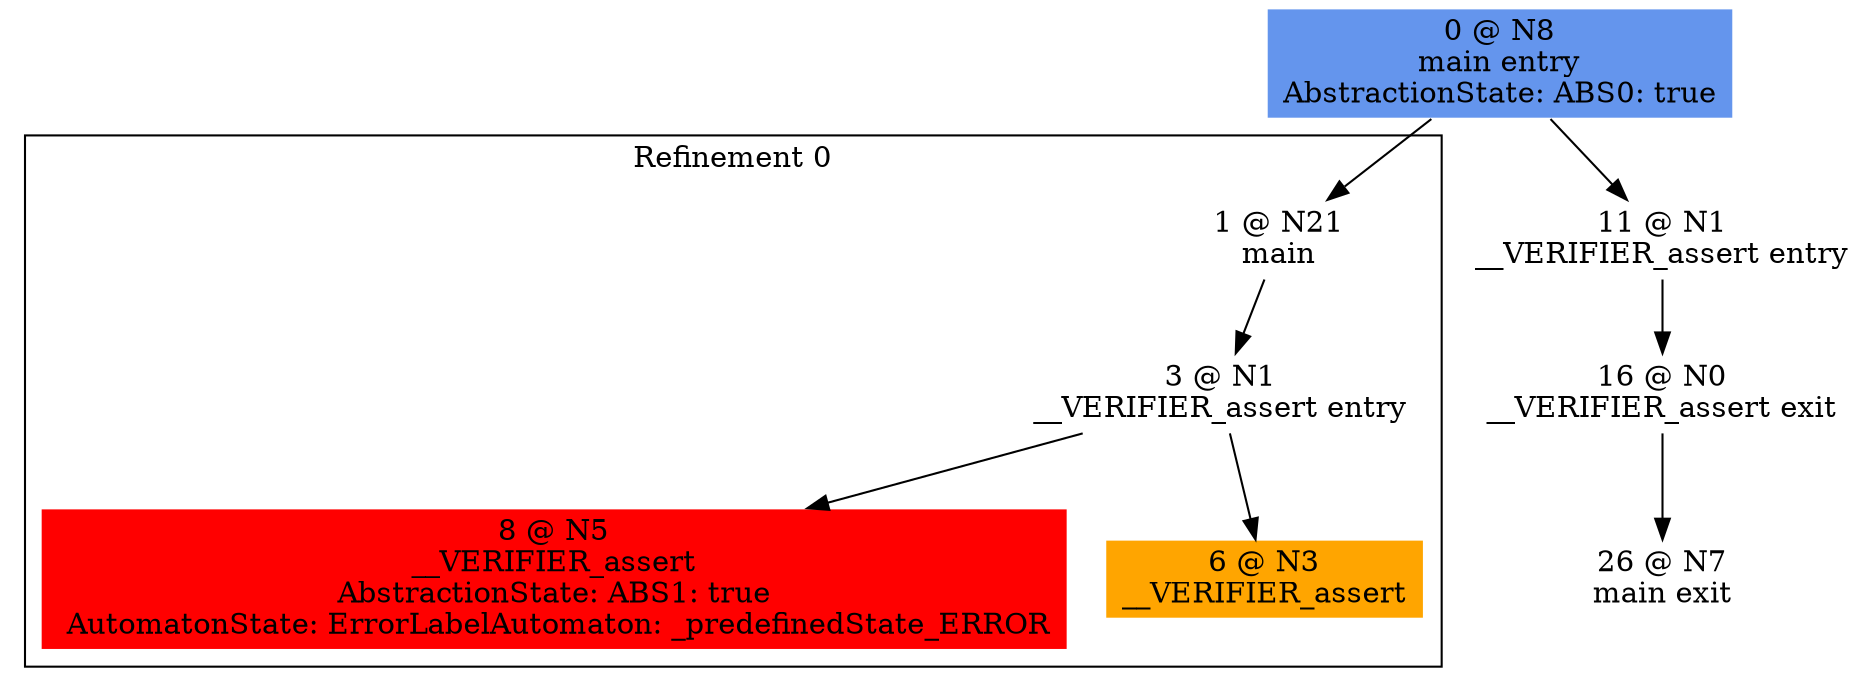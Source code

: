 digraph ARG {
node [style="filled" shape="box" color="white"]
subgraph cluster_0 {
label="Refinement 0"
1 [label="1 @ N21\nmain\n" id="1"]
3 [label="3 @ N1\n__VERIFIER_assert entry\n" id="3"]
8 [fillcolor="red" label="8 @ N5\n__VERIFIER_assert\nAbstractionState: ABS1: true\n AutomatonState: ErrorLabelAutomaton: _predefinedState_ERROR\n" id="8"]
6 [fillcolor="orange" label="6 @ N3\n__VERIFIER_assert\n" id="6"]
1 -> 3 []
3 -> 6 []
3 -> 8 []
}
0 -> 1
0 [fillcolor="cornflowerblue" label="0 @ N8\nmain entry\nAbstractionState: ABS0: true\n" id="0"]
11 [label="11 @ N1\n__VERIFIER_assert entry\n" id="11"]
16 [label="16 @ N0\n__VERIFIER_assert exit\n" id="16"]
26 [label="26 @ N7\nmain exit\n" id="26"]
0 -> 11 []
11 -> 16 []
16 -> 26 []
}
